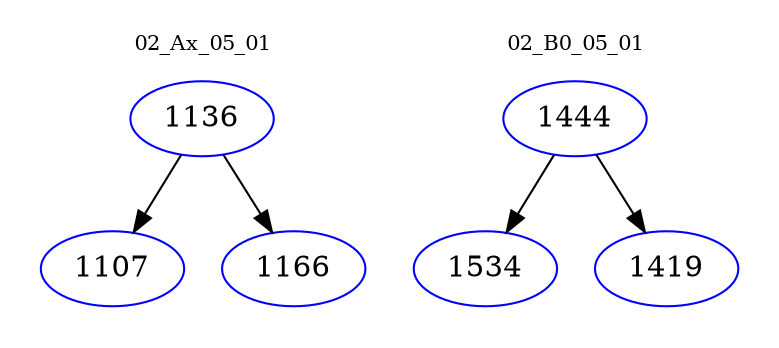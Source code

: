 digraph{
subgraph cluster_0 {
color = white
label = "02_Ax_05_01";
fontsize=10;
T0_1136 [label="1136", color="blue"]
T0_1136 -> T0_1107 [color="black"]
T0_1107 [label="1107", color="blue"]
T0_1136 -> T0_1166 [color="black"]
T0_1166 [label="1166", color="blue"]
}
subgraph cluster_1 {
color = white
label = "02_B0_05_01";
fontsize=10;
T1_1444 [label="1444", color="blue"]
T1_1444 -> T1_1534 [color="black"]
T1_1534 [label="1534", color="blue"]
T1_1444 -> T1_1419 [color="black"]
T1_1419 [label="1419", color="blue"]
}
}
